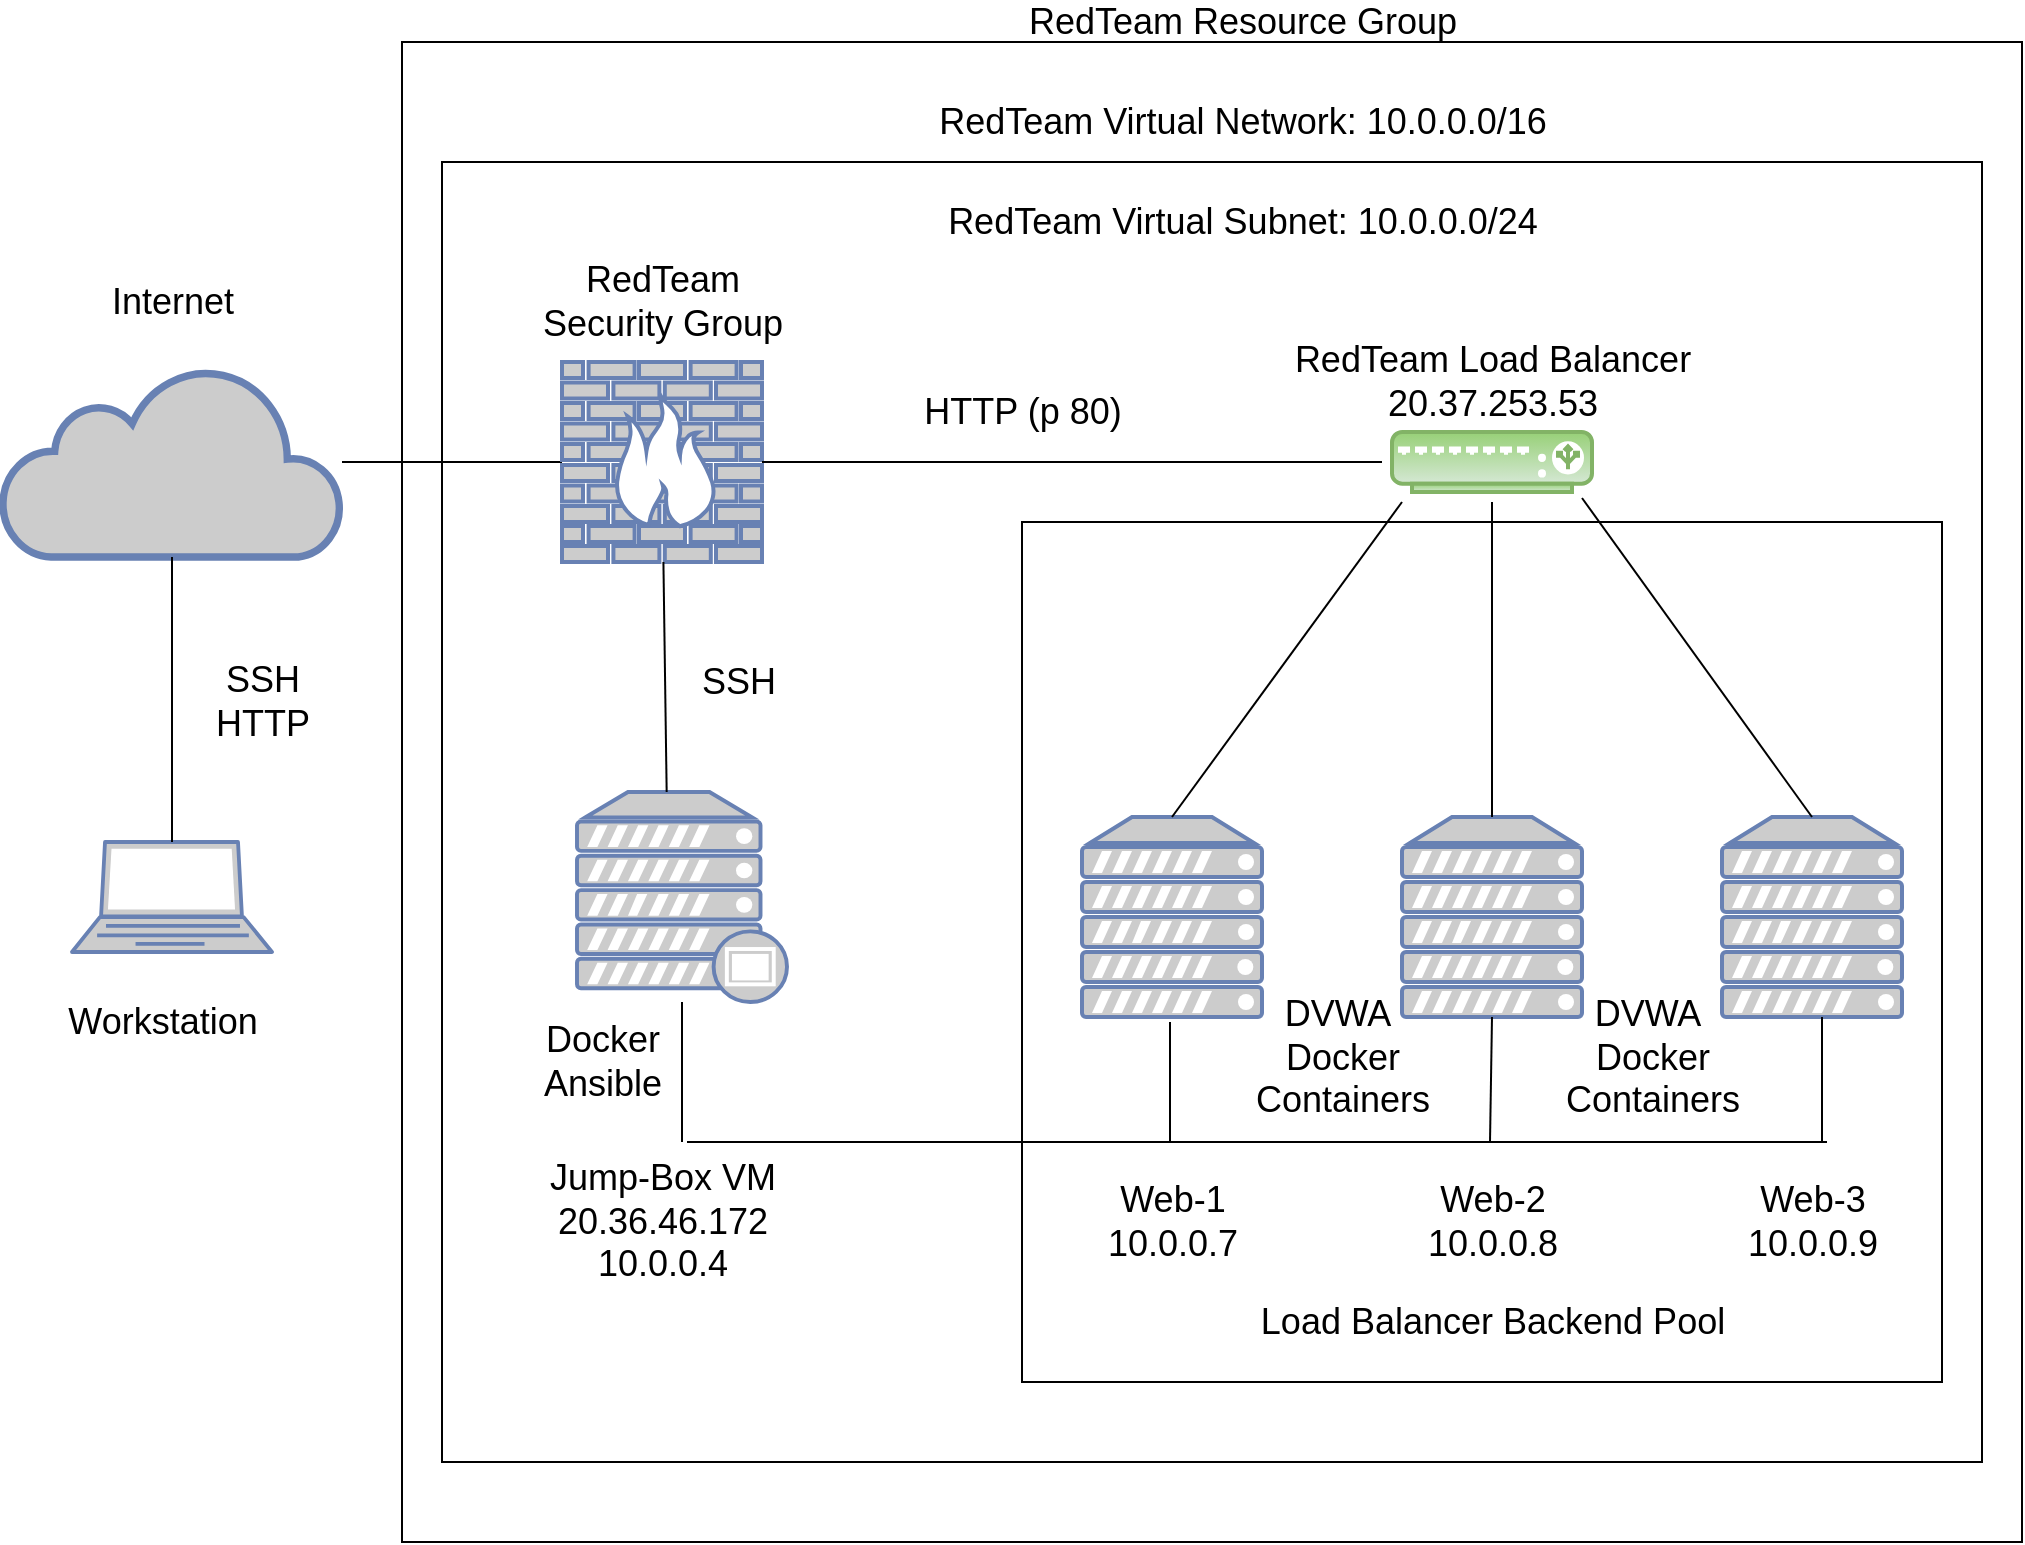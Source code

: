 <mxfile version="13.8.2" type="google"><diagram name="Page-1" id="822b0af5-4adb-64df-f703-e8dfc1f81529"><mxGraphModel dx="1422" dy="721" grid="1" gridSize="10" guides="1" tooltips="1" connect="1" arrows="1" fold="1" page="1" pageScale="1" pageWidth="1100" pageHeight="850" background="#ffffff" math="0" shadow="0"><root><mxCell id="0"/><mxCell id="1" parent="0"/><mxCell id="e99hEsEMi7HgdXUQ54VF-41" value="" style="whiteSpace=wrap;html=1;fillColor=none;" parent="1" vertex="1"><mxGeometry x="240" y="40" width="810" height="750" as="geometry"/></mxCell><mxCell id="e99hEsEMi7HgdXUQ54VF-42" value="" style="whiteSpace=wrap;html=1;fillColor=none;" parent="1" vertex="1"><mxGeometry x="260" y="100" width="770" height="650" as="geometry"/></mxCell><mxCell id="e99hEsEMi7HgdXUQ54VF-43" value="" style="whiteSpace=wrap;html=1;fillColor=none;" parent="1" vertex="1"><mxGeometry x="550" y="280" width="460" height="430" as="geometry"/></mxCell><mxCell id="e99hEsEMi7HgdXUQ54VF-60" value="&lt;font style=&quot;font-size: 18px&quot;&gt;DVWA&amp;nbsp;&lt;br&gt;Docker&lt;br&gt;Containers&lt;br&gt;&lt;/font&gt;&lt;span style=&quot;color: rgba(0 , 0 , 0 , 0) ; font-family: monospace ; font-size: 0px&quot;&gt;ContainersxGraphModel%3E%3Croot%3E%3CmxCell%20id%3D%220%22%2F%3E%3CmxCell%20id%3D%221%22%20parent%3D%220%22%2F%3E%3CmxCell%20id%3D%222%22%20value%3D%22%26lt%3Bfont%20style%3D%26quot%3Bfont-size%3A%2018px%26quot%3B%26gt%3BSSH%26lt%3B%2Ffont%26gt%3B%22%20style%3D%22text%3Bhtml%3D1%3Bresizable%3D0%3Bautosize%3D1%3Balign%3Dcenter%3BverticalAlign%3Dmiddle%3Bpoints%3D%5B%5D%3BfillColor%3Dnone%3BstrokeColor%3Dnone%3Brounded%3D0%3B%22%20vertex%3D%221%22%20parent%3D%221%22%3E%3CmxGeometry%20x%3D%22382.5%22%20y%3D%22350%22%20width%3D%2250%22%20height%3D%2220%22%20as%3D%22geometry%22%2F%3E%3C%2FmxCell%3E%3C%2Froot%3E%3C%2FmxG&lt;/span&gt;" style="text;html=1;resizable=0;autosize=1;align=center;verticalAlign=middle;points=[];fillColor=none;strokeColor=none;rounded=0;" parent="1" vertex="1"><mxGeometry x="660" y="520" width="100" height="70" as="geometry"/></mxCell><mxCell id="e99hEsEMi7HgdXUQ54VF-20" value="" style="endArrow=none;html=1;entryX=0;entryY=0.5;entryDx=0;entryDy=0;entryPerimeter=0;" parent="1" source="e99hEsEMi7HgdXUQ54VF-2" target="e99hEsEMi7HgdXUQ54VF-4" edge="1"><mxGeometry relative="1" as="geometry"/></mxCell><mxCell id="e99hEsEMi7HgdXUQ54VF-2" value="" style="html=1;outlineConnect=0;fillColor=#CCCCCC;strokeColor=#6881B3;gradientColor=none;gradientDirection=north;strokeWidth=2;shape=mxgraph.networks.cloud;fontColor=#ffffff;" parent="1" vertex="1"><mxGeometry x="40" y="202.5" width="170" height="95" as="geometry"/></mxCell><mxCell id="e99hEsEMi7HgdXUQ54VF-3" value="" style="fontColor=#0066CC;verticalAlign=top;verticalLabelPosition=bottom;labelPosition=center;align=center;html=1;outlineConnect=0;fillColor=#CCCCCC;strokeColor=#6881B3;gradientColor=none;gradientDirection=north;strokeWidth=2;shape=mxgraph.networks.proxy_server;" parent="1" vertex="1"><mxGeometry x="327.5" y="415" width="105" height="105" as="geometry"/></mxCell><mxCell id="e99hEsEMi7HgdXUQ54VF-4" value="" style="fontColor=#0066CC;verticalAlign=top;verticalLabelPosition=bottom;labelPosition=center;align=center;html=1;outlineConnect=0;fillColor=#CCCCCC;strokeColor=#6881B3;gradientColor=none;gradientDirection=north;strokeWidth=2;shape=mxgraph.networks.firewall;" parent="1" vertex="1"><mxGeometry x="320" y="200" width="100" height="100" as="geometry"/></mxCell><mxCell id="e99hEsEMi7HgdXUQ54VF-5" value="" style="verticalAlign=top;verticalLabelPosition=bottom;labelPosition=center;align=center;html=1;outlineConnect=0;fillColor=#d5e8d4;strokeColor=#82b366;gradientDirection=north;strokeWidth=2;shape=mxgraph.networks.load_balancer;gradientColor=#97d077;" parent="1" vertex="1"><mxGeometry x="735" y="235" width="100" height="30" as="geometry"/></mxCell><mxCell id="e99hEsEMi7HgdXUQ54VF-7" value="" style="fontColor=#0066CC;verticalAlign=top;verticalLabelPosition=bottom;labelPosition=center;align=center;html=1;outlineConnect=0;fillColor=#CCCCCC;strokeColor=#6881B3;gradientColor=none;gradientDirection=north;strokeWidth=2;shape=mxgraph.networks.laptop;" parent="1" vertex="1"><mxGeometry x="75" y="440" width="100" height="55" as="geometry"/></mxCell><mxCell id="e99hEsEMi7HgdXUQ54VF-10" value="" style="fontColor=#0066CC;verticalAlign=top;verticalLabelPosition=bottom;labelPosition=center;align=center;html=1;outlineConnect=0;fillColor=#CCCCCC;strokeColor=#6881B3;gradientColor=none;gradientDirection=north;strokeWidth=2;shape=mxgraph.networks.server;" parent="1" vertex="1"><mxGeometry x="580" y="427.5" width="90" height="100" as="geometry"/></mxCell><mxCell id="e99hEsEMi7HgdXUQ54VF-12" value="" style="fontColor=#0066CC;verticalAlign=top;verticalLabelPosition=bottom;labelPosition=center;align=center;html=1;outlineConnect=0;fillColor=#CCCCCC;strokeColor=#6881B3;gradientColor=none;gradientDirection=north;strokeWidth=2;shape=mxgraph.networks.server;" parent="1" vertex="1"><mxGeometry x="740" y="427.5" width="90" height="100" as="geometry"/></mxCell><mxCell id="e99hEsEMi7HgdXUQ54VF-13" value="" style="fontColor=#0066CC;verticalAlign=top;verticalLabelPosition=bottom;labelPosition=center;align=center;html=1;outlineConnect=0;fillColor=#CCCCCC;strokeColor=#6881B3;gradientColor=none;gradientDirection=north;strokeWidth=2;shape=mxgraph.networks.server;" parent="1" vertex="1"><mxGeometry x="900" y="427.5" width="90" height="100" as="geometry"/></mxCell><mxCell id="e99hEsEMi7HgdXUQ54VF-18" value="" style="endArrow=none;html=1;entryX=0.5;entryY=1;entryDx=0;entryDy=0;entryPerimeter=0;" parent="1" target="e99hEsEMi7HgdXUQ54VF-2" edge="1"><mxGeometry width="50" height="50" relative="1" as="geometry"><mxPoint x="125" y="440" as="sourcePoint"/><mxPoint x="125" y="310" as="targetPoint"/></mxGeometry></mxCell><mxCell id="e99hEsEMi7HgdXUQ54VF-28" value="" style="endArrow=none;html=1;" parent="1" edge="1"><mxGeometry width="50" height="50" relative="1" as="geometry"><mxPoint x="382.5" y="590" as="sourcePoint"/><mxPoint x="952.5" y="590" as="targetPoint"/></mxGeometry></mxCell><mxCell id="e99hEsEMi7HgdXUQ54VF-29" value="" style="endArrow=none;html=1;" parent="1" edge="1"><mxGeometry width="50" height="50" relative="1" as="geometry"><mxPoint x="624" y="590" as="sourcePoint"/><mxPoint x="624" y="530" as="targetPoint"/></mxGeometry></mxCell><mxCell id="e99hEsEMi7HgdXUQ54VF-31" value="" style="endArrow=none;html=1;" parent="1" edge="1"><mxGeometry width="50" height="50" relative="1" as="geometry"><mxPoint x="950" y="590" as="sourcePoint"/><mxPoint x="950.0" y="527.5" as="targetPoint"/></mxGeometry></mxCell><mxCell id="e99hEsEMi7HgdXUQ54VF-32" value="" style="endArrow=none;html=1;exitX=0.5;exitY=0;exitDx=0;exitDy=0;exitPerimeter=0;" parent="1" source="e99hEsEMi7HgdXUQ54VF-10" edge="1"><mxGeometry width="50" height="50" relative="1" as="geometry"><mxPoint x="600" y="360" as="sourcePoint"/><mxPoint x="740" y="270" as="targetPoint"/></mxGeometry></mxCell><mxCell id="e99hEsEMi7HgdXUQ54VF-33" value="" style="endArrow=none;html=1;exitX=0.5;exitY=0;exitDx=0;exitDy=0;exitPerimeter=0;" parent="1" source="e99hEsEMi7HgdXUQ54VF-12" edge="1"><mxGeometry width="50" height="50" relative="1" as="geometry"><mxPoint x="670" y="427.5" as="sourcePoint"/><mxPoint x="785" y="270" as="targetPoint"/></mxGeometry></mxCell><mxCell id="e99hEsEMi7HgdXUQ54VF-34" value="" style="endArrow=none;html=1;exitX=0.5;exitY=0;exitDx=0;exitDy=0;exitPerimeter=0;" parent="1" source="e99hEsEMi7HgdXUQ54VF-13" edge="1"><mxGeometry width="50" height="50" relative="1" as="geometry"><mxPoint x="940" y="420" as="sourcePoint"/><mxPoint x="830" y="268" as="targetPoint"/></mxGeometry></mxCell><mxCell id="e99hEsEMi7HgdXUQ54VF-35" value="" style="endArrow=none;html=1;exitX=1;exitY=0.5;exitDx=0;exitDy=0;exitPerimeter=0;" parent="1" source="e99hEsEMi7HgdXUQ54VF-4" edge="1"><mxGeometry width="50" height="50" relative="1" as="geometry"><mxPoint x="550" y="250" as="sourcePoint"/><mxPoint x="730" y="250" as="targetPoint"/></mxGeometry></mxCell><mxCell id="e99hEsEMi7HgdXUQ54VF-38" value="&lt;font style=&quot;font-size: 18px&quot;&gt;Workstation&lt;/font&gt;" style="text;html=1;resizable=0;autosize=1;align=center;verticalAlign=middle;points=[];fillColor=none;strokeColor=none;rounded=0;" parent="1" vertex="1"><mxGeometry x="65" y="520" width="110" height="20" as="geometry"/></mxCell><mxCell id="e99hEsEMi7HgdXUQ54VF-39" value="&lt;font style=&quot;font-size: 18px&quot;&gt;Internet&lt;/font&gt;" style="text;html=1;resizable=0;autosize=1;align=center;verticalAlign=middle;points=[];fillColor=none;strokeColor=none;rounded=0;" parent="1" vertex="1"><mxGeometry x="85" y="160" width="80" height="20" as="geometry"/></mxCell><mxCell id="e99hEsEMi7HgdXUQ54VF-40" value="&lt;font style=&quot;font-size: 18px&quot;&gt;SSH&lt;br&gt;HTTP&lt;br&gt;&lt;/font&gt;" style="text;html=1;resizable=0;autosize=1;align=center;verticalAlign=middle;points=[];fillColor=none;strokeColor=none;rounded=0;" parent="1" vertex="1"><mxGeometry x="140" y="350" width="60" height="40" as="geometry"/></mxCell><mxCell id="e99hEsEMi7HgdXUQ54VF-45" value="&lt;font style=&quot;font-size: 18px&quot;&gt;RedTeam Resource Group&lt;/font&gt;" style="text;html=1;resizable=0;autosize=1;align=center;verticalAlign=middle;points=[];fillColor=none;strokeColor=none;rounded=0;" parent="1" vertex="1"><mxGeometry x="545" y="20" width="230" height="20" as="geometry"/></mxCell><mxCell id="e99hEsEMi7HgdXUQ54VF-46" value="&lt;font style=&quot;font-size: 18px&quot;&gt;RedTeam Virtual Network: 10.0.0.0/16&lt;/font&gt;" style="text;html=1;resizable=0;autosize=1;align=center;verticalAlign=middle;points=[];fillColor=none;strokeColor=none;rounded=0;" parent="1" vertex="1"><mxGeometry x="500" y="70" width="320" height="20" as="geometry"/></mxCell><mxCell id="e99hEsEMi7HgdXUQ54VF-47" value="&lt;font style=&quot;font-size: 18px&quot;&gt;RedTeam Virtual Subnet: 10.0.0.0/24&lt;/font&gt;" style="text;html=1;resizable=0;autosize=1;align=center;verticalAlign=middle;points=[];fillColor=none;strokeColor=none;rounded=0;" parent="1" vertex="1"><mxGeometry x="505" y="120" width="310" height="20" as="geometry"/></mxCell><mxCell id="e99hEsEMi7HgdXUQ54VF-48" value="&lt;font style=&quot;font-size: 18px&quot;&gt;RedTeam&lt;br&gt;Security Group&lt;/font&gt;" style="text;html=1;resizable=0;autosize=1;align=center;verticalAlign=middle;points=[];fillColor=none;strokeColor=none;rounded=0;" parent="1" vertex="1"><mxGeometry x="300" y="150" width="140" height="40" as="geometry"/></mxCell><mxCell id="e99hEsEMi7HgdXUQ54VF-49" value="&lt;font style=&quot;font-size: 18px&quot;&gt;HTTP (p 80)&lt;/font&gt;" style="text;html=1;resizable=0;autosize=1;align=center;verticalAlign=middle;points=[];fillColor=none;strokeColor=none;rounded=0;" parent="1" vertex="1"><mxGeometry x="495" y="215" width="110" height="20" as="geometry"/></mxCell><mxCell id="e99hEsEMi7HgdXUQ54VF-50" value="&lt;font style=&quot;font-size: 18px&quot;&gt;RedTeam Load Balancer&lt;br&gt;20.37.253.53&lt;br&gt;&lt;/font&gt;" style="text;html=1;resizable=0;autosize=1;align=center;verticalAlign=middle;points=[];fillColor=none;strokeColor=none;rounded=0;" parent="1" vertex="1"><mxGeometry x="680" y="190" width="210" height="40" as="geometry"/></mxCell><mxCell id="e99hEsEMi7HgdXUQ54VF-52" value="" style="endArrow=none;html=1;" parent="1" target="e99hEsEMi7HgdXUQ54VF-3" edge="1"><mxGeometry width="50" height="50" relative="1" as="geometry"><mxPoint x="380" y="590" as="sourcePoint"/><mxPoint x="420" y="540" as="targetPoint"/></mxGeometry></mxCell><mxCell id="e99hEsEMi7HgdXUQ54VF-53" value="" style="endArrow=none;html=1;exitX=0.427;exitY=0;exitDx=0;exitDy=0;exitPerimeter=0;" parent="1" source="e99hEsEMi7HgdXUQ54VF-3" target="e99hEsEMi7HgdXUQ54VF-4" edge="1"><mxGeometry width="50" height="50" relative="1" as="geometry"><mxPoint x="320" y="390" as="sourcePoint"/><mxPoint x="370" y="340" as="targetPoint"/></mxGeometry></mxCell><mxCell id="e99hEsEMi7HgdXUQ54VF-54" value="&lt;font style=&quot;font-size: 18px&quot;&gt;SSH&lt;/font&gt;" style="text;html=1;resizable=0;autosize=1;align=center;verticalAlign=middle;points=[];fillColor=none;strokeColor=none;rounded=0;" parent="1" vertex="1"><mxGeometry x="382.5" y="350" width="50" height="20" as="geometry"/></mxCell><mxCell id="e99hEsEMi7HgdXUQ54VF-55" value="&lt;font style=&quot;font-size: 18px&quot;&gt;Jump-Box VM&lt;br&gt;20.36.46.172&lt;br&gt;10.0.0.4&lt;br&gt;&lt;/font&gt;" style="text;html=1;resizable=0;autosize=1;align=center;verticalAlign=middle;points=[];fillColor=none;strokeColor=none;rounded=0;" parent="1" vertex="1"><mxGeometry x="305" y="605" width="130" height="50" as="geometry"/></mxCell><mxCell id="e99hEsEMi7HgdXUQ54VF-56" value="&lt;font style=&quot;font-size: 18px&quot;&gt;Load Balancer Backend Pool&lt;br&gt;&lt;/font&gt;" style="text;html=1;resizable=0;autosize=1;align=center;verticalAlign=middle;points=[];fillColor=none;strokeColor=none;rounded=0;" parent="1" vertex="1"><mxGeometry x="660" y="670" width="250" height="20" as="geometry"/></mxCell><mxCell id="e99hEsEMi7HgdXUQ54VF-57" value="&lt;font style=&quot;font-size: 18px&quot;&gt;Web-1&lt;br&gt;10.0.0.7&lt;br&gt;&lt;/font&gt;" style="text;html=1;resizable=0;autosize=1;align=center;verticalAlign=middle;points=[];fillColor=none;strokeColor=none;rounded=0;" parent="1" vertex="1"><mxGeometry x="585" y="610" width="80" height="40" as="geometry"/></mxCell><mxCell id="e99hEsEMi7HgdXUQ54VF-58" value="&lt;font style=&quot;font-size: 18px&quot;&gt;Web-2&lt;br&gt;10.0.0.8&lt;br&gt;&lt;/font&gt;" style="text;html=1;resizable=0;autosize=1;align=center;verticalAlign=middle;points=[];fillColor=none;strokeColor=none;rounded=0;" parent="1" vertex="1"><mxGeometry x="745" y="610" width="80" height="40" as="geometry"/></mxCell><mxCell id="e99hEsEMi7HgdXUQ54VF-59" value="&lt;font style=&quot;font-size: 18px&quot;&gt;Web-3&lt;br&gt;10.0.0.9&lt;br&gt;&lt;/font&gt;" style="text;html=1;resizable=0;autosize=1;align=center;verticalAlign=middle;points=[];fillColor=none;strokeColor=none;rounded=0;" parent="1" vertex="1"><mxGeometry x="905" y="610" width="80" height="40" as="geometry"/></mxCell><mxCell id="qAskGIe-2As7Om4T9owm-1" value="" style="endArrow=none;html=1;entryX=0.5;entryY=1;entryDx=0;entryDy=0;entryPerimeter=0;" parent="1" target="e99hEsEMi7HgdXUQ54VF-12" edge="1"><mxGeometry width="50" height="50" relative="1" as="geometry"><mxPoint x="784" y="590" as="sourcePoint"/><mxPoint x="790" y="530" as="targetPoint"/></mxGeometry></mxCell><mxCell id="qAskGIe-2As7Om4T9owm-2" value="&lt;font style=&quot;font-size: 18px&quot;&gt;Docker&lt;br&gt;Ansible&lt;br&gt;&lt;/font&gt;" style="text;html=1;resizable=0;autosize=1;align=center;verticalAlign=middle;points=[];fillColor=none;strokeColor=none;rounded=0;" parent="1" vertex="1"><mxGeometry x="305" y="530" width="70" height="40" as="geometry"/></mxCell><mxCell id="qAskGIe-2As7Om4T9owm-3" value="&lt;font style=&quot;font-size: 18px&quot;&gt;DVWA&amp;nbsp;&lt;br&gt;Docker&lt;br&gt;Containers&lt;br&gt;&lt;/font&gt;&lt;span style=&quot;color: rgba(0 , 0 , 0 , 0) ; font-family: monospace ; font-size: 0px&quot;&gt;ContainersxGraphModel%3E%3Croot%3E%3CmxCell%20id%3D%220%22%2F%3E%3CmxCell%20id%3D%221%22%20parent%3D%220%22%2F%3E%3CmxCell%20id%3D%222%22%20value%3D%22%26lt%3Bfont%20style%3D%26quot%3Bfont-size%3A%2018px%26quot%3B%26gt%3BSSH%26lt%3B%2Ffont%26gt%3B%22%20style%3D%22text%3Bhtml%3D1%3Bresizable%3D0%3Bautosize%3D1%3Balign%3Dcenter%3BverticalAlign%3Dmiddle%3Bpoints%3D%5B%5D%3BfillColor%3Dnone%3BstrokeColor%3Dnone%3Brounded%3D0%3B%22%20vertex%3D%221%22%20parent%3D%221%22%3E%3CmxGeometry%20x%3D%22382.5%22%20y%3D%22350%22%20width%3D%2250%22%20height%3D%2220%22%20as%3D%22geometry%22%2F%3E%3C%2FmxCell%3E%3C%2Froot%3E%3C%2FmxG&lt;/span&gt;" style="text;html=1;resizable=0;autosize=1;align=center;verticalAlign=middle;points=[];fillColor=none;strokeColor=none;rounded=0;" parent="1" vertex="1"><mxGeometry x="815" y="520" width="100" height="70" as="geometry"/></mxCell></root></mxGraphModel></diagram></mxfile>